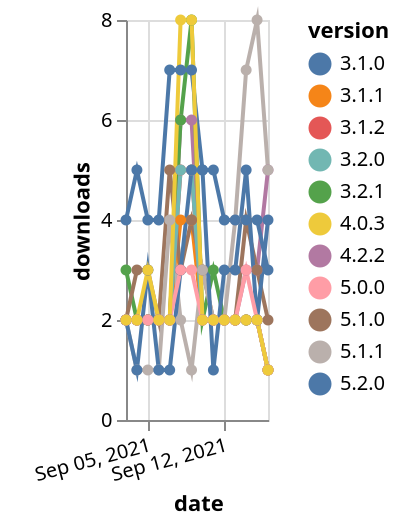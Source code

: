 {"$schema": "https://vega.github.io/schema/vega-lite/v5.json", "description": "A simple bar chart with embedded data.", "data": {"values": [{"date": "2021-09-03", "total": 3576, "delta": 2, "version": "4.2.2"}, {"date": "2021-09-04", "total": 3578, "delta": 2, "version": "4.2.2"}, {"date": "2021-09-05", "total": 3580, "delta": 2, "version": "4.2.2"}, {"date": "2021-09-06", "total": 3582, "delta": 2, "version": "4.2.2"}, {"date": "2021-09-07", "total": 3584, "delta": 2, "version": "4.2.2"}, {"date": "2021-09-08", "total": 3590, "delta": 6, "version": "4.2.2"}, {"date": "2021-09-09", "total": 3596, "delta": 6, "version": "4.2.2"}, {"date": "2021-09-10", "total": 3598, "delta": 2, "version": "4.2.2"}, {"date": "2021-09-11", "total": 3600, "delta": 2, "version": "4.2.2"}, {"date": "2021-09-12", "total": 3602, "delta": 2, "version": "4.2.2"}, {"date": "2021-09-13", "total": 3604, "delta": 2, "version": "4.2.2"}, {"date": "2021-09-14", "total": 3607, "delta": 3, "version": "4.2.2"}, {"date": "2021-09-15", "total": 3610, "delta": 3, "version": "4.2.2"}, {"date": "2021-09-16", "total": 3615, "delta": 5, "version": "4.2.2"}, {"date": "2021-09-03", "total": 4396, "delta": 3, "version": "3.2.1"}, {"date": "2021-09-04", "total": 4398, "delta": 2, "version": "3.2.1"}, {"date": "2021-09-05", "total": 4400, "delta": 2, "version": "3.2.1"}, {"date": "2021-09-06", "total": 4402, "delta": 2, "version": "3.2.1"}, {"date": "2021-09-07", "total": 4404, "delta": 2, "version": "3.2.1"}, {"date": "2021-09-08", "total": 4410, "delta": 6, "version": "3.2.1"}, {"date": "2021-09-09", "total": 4418, "delta": 8, "version": "3.2.1"}, {"date": "2021-09-10", "total": 4420, "delta": 2, "version": "3.2.1"}, {"date": "2021-09-11", "total": 4423, "delta": 3, "version": "3.2.1"}, {"date": "2021-09-12", "total": 4425, "delta": 2, "version": "3.2.1"}, {"date": "2021-09-13", "total": 4427, "delta": 2, "version": "3.2.1"}, {"date": "2021-09-14", "total": 4429, "delta": 2, "version": "3.2.1"}, {"date": "2021-09-15", "total": 4431, "delta": 2, "version": "3.2.1"}, {"date": "2021-09-16", "total": 4432, "delta": 1, "version": "3.2.1"}, {"date": "2021-09-03", "total": 4747, "delta": 2, "version": "3.1.1"}, {"date": "2021-09-04", "total": 4749, "delta": 2, "version": "3.1.1"}, {"date": "2021-09-05", "total": 4751, "delta": 2, "version": "3.1.1"}, {"date": "2021-09-06", "total": 4753, "delta": 2, "version": "3.1.1"}, {"date": "2021-09-07", "total": 4755, "delta": 2, "version": "3.1.1"}, {"date": "2021-09-08", "total": 4759, "delta": 4, "version": "3.1.1"}, {"date": "2021-09-09", "total": 4763, "delta": 4, "version": "3.1.1"}, {"date": "2021-09-10", "total": 4765, "delta": 2, "version": "3.1.1"}, {"date": "2021-09-11", "total": 4767, "delta": 2, "version": "3.1.1"}, {"date": "2021-09-12", "total": 4769, "delta": 2, "version": "3.1.1"}, {"date": "2021-09-13", "total": 4771, "delta": 2, "version": "3.1.1"}, {"date": "2021-09-14", "total": 4773, "delta": 2, "version": "3.1.1"}, {"date": "2021-09-15", "total": 4775, "delta": 2, "version": "3.1.1"}, {"date": "2021-09-16", "total": 4776, "delta": 1, "version": "3.1.1"}, {"date": "2021-09-03", "total": 2457, "delta": 2, "version": "5.1.0"}, {"date": "2021-09-04", "total": 2460, "delta": 3, "version": "5.1.0"}, {"date": "2021-09-05", "total": 2463, "delta": 3, "version": "5.1.0"}, {"date": "2021-09-06", "total": 2465, "delta": 2, "version": "5.1.0"}, {"date": "2021-09-07", "total": 2470, "delta": 5, "version": "5.1.0"}, {"date": "2021-09-08", "total": 2473, "delta": 3, "version": "5.1.0"}, {"date": "2021-09-09", "total": 2477, "delta": 4, "version": "5.1.0"}, {"date": "2021-09-10", "total": 2480, "delta": 3, "version": "5.1.0"}, {"date": "2021-09-11", "total": 2482, "delta": 2, "version": "5.1.0"}, {"date": "2021-09-12", "total": 2484, "delta": 2, "version": "5.1.0"}, {"date": "2021-09-13", "total": 2486, "delta": 2, "version": "5.1.0"}, {"date": "2021-09-14", "total": 2490, "delta": 4, "version": "5.1.0"}, {"date": "2021-09-15", "total": 2493, "delta": 3, "version": "5.1.0"}, {"date": "2021-09-16", "total": 2495, "delta": 2, "version": "5.1.0"}, {"date": "2021-09-03", "total": 875, "delta": 2, "version": "5.1.1"}, {"date": "2021-09-04", "total": 876, "delta": 1, "version": "5.1.1"}, {"date": "2021-09-05", "total": 877, "delta": 1, "version": "5.1.1"}, {"date": "2021-09-06", "total": 878, "delta": 1, "version": "5.1.1"}, {"date": "2021-09-07", "total": 882, "delta": 4, "version": "5.1.1"}, {"date": "2021-09-08", "total": 884, "delta": 2, "version": "5.1.1"}, {"date": "2021-09-09", "total": 885, "delta": 1, "version": "5.1.1"}, {"date": "2021-09-10", "total": 888, "delta": 3, "version": "5.1.1"}, {"date": "2021-09-11", "total": 890, "delta": 2, "version": "5.1.1"}, {"date": "2021-09-12", "total": 892, "delta": 2, "version": "5.1.1"}, {"date": "2021-09-13", "total": 896, "delta": 4, "version": "5.1.1"}, {"date": "2021-09-14", "total": 903, "delta": 7, "version": "5.1.1"}, {"date": "2021-09-15", "total": 911, "delta": 8, "version": "5.1.1"}, {"date": "2021-09-16", "total": 916, "delta": 5, "version": "5.1.1"}, {"date": "2021-09-03", "total": 3027, "delta": 2, "version": "3.1.2"}, {"date": "2021-09-04", "total": 3029, "delta": 2, "version": "3.1.2"}, {"date": "2021-09-05", "total": 3031, "delta": 2, "version": "3.1.2"}, {"date": "2021-09-06", "total": 3033, "delta": 2, "version": "3.1.2"}, {"date": "2021-09-07", "total": 3035, "delta": 2, "version": "3.1.2"}, {"date": "2021-09-08", "total": 3040, "delta": 5, "version": "3.1.2"}, {"date": "2021-09-09", "total": 3045, "delta": 5, "version": "3.1.2"}, {"date": "2021-09-10", "total": 3047, "delta": 2, "version": "3.1.2"}, {"date": "2021-09-11", "total": 3049, "delta": 2, "version": "3.1.2"}, {"date": "2021-09-12", "total": 3051, "delta": 2, "version": "3.1.2"}, {"date": "2021-09-13", "total": 3053, "delta": 2, "version": "3.1.2"}, {"date": "2021-09-14", "total": 3055, "delta": 2, "version": "3.1.2"}, {"date": "2021-09-15", "total": 3057, "delta": 2, "version": "3.1.2"}, {"date": "2021-09-16", "total": 3058, "delta": 1, "version": "3.1.2"}, {"date": "2021-09-03", "total": 3088, "delta": 2, "version": "3.2.0"}, {"date": "2021-09-04", "total": 3090, "delta": 2, "version": "3.2.0"}, {"date": "2021-09-05", "total": 3092, "delta": 2, "version": "3.2.0"}, {"date": "2021-09-06", "total": 3094, "delta": 2, "version": "3.2.0"}, {"date": "2021-09-07", "total": 3096, "delta": 2, "version": "3.2.0"}, {"date": "2021-09-08", "total": 3101, "delta": 5, "version": "3.2.0"}, {"date": "2021-09-09", "total": 3106, "delta": 5, "version": "3.2.0"}, {"date": "2021-09-10", "total": 3108, "delta": 2, "version": "3.2.0"}, {"date": "2021-09-11", "total": 3110, "delta": 2, "version": "3.2.0"}, {"date": "2021-09-12", "total": 3112, "delta": 2, "version": "3.2.0"}, {"date": "2021-09-13", "total": 3114, "delta": 2, "version": "3.2.0"}, {"date": "2021-09-14", "total": 3116, "delta": 2, "version": "3.2.0"}, {"date": "2021-09-15", "total": 3118, "delta": 2, "version": "3.2.0"}, {"date": "2021-09-16", "total": 3119, "delta": 1, "version": "3.2.0"}, {"date": "2021-09-03", "total": 5853, "delta": 4, "version": "3.1.0"}, {"date": "2021-09-04", "total": 5858, "delta": 5, "version": "3.1.0"}, {"date": "2021-09-05", "total": 5862, "delta": 4, "version": "3.1.0"}, {"date": "2021-09-06", "total": 5866, "delta": 4, "version": "3.1.0"}, {"date": "2021-09-07", "total": 5873, "delta": 7, "version": "3.1.0"}, {"date": "2021-09-08", "total": 5880, "delta": 7, "version": "3.1.0"}, {"date": "2021-09-09", "total": 5887, "delta": 7, "version": "3.1.0"}, {"date": "2021-09-10", "total": 5892, "delta": 5, "version": "3.1.0"}, {"date": "2021-09-11", "total": 5897, "delta": 5, "version": "3.1.0"}, {"date": "2021-09-12", "total": 5901, "delta": 4, "version": "3.1.0"}, {"date": "2021-09-13", "total": 5905, "delta": 4, "version": "3.1.0"}, {"date": "2021-09-14", "total": 5909, "delta": 4, "version": "3.1.0"}, {"date": "2021-09-15", "total": 5913, "delta": 4, "version": "3.1.0"}, {"date": "2021-09-16", "total": 5916, "delta": 3, "version": "3.1.0"}, {"date": "2021-09-03", "total": 333, "delta": 2, "version": "5.2.0"}, {"date": "2021-09-04", "total": 334, "delta": 1, "version": "5.2.0"}, {"date": "2021-09-05", "total": 337, "delta": 3, "version": "5.2.0"}, {"date": "2021-09-06", "total": 338, "delta": 1, "version": "5.2.0"}, {"date": "2021-09-07", "total": 339, "delta": 1, "version": "5.2.0"}, {"date": "2021-09-08", "total": 342, "delta": 3, "version": "5.2.0"}, {"date": "2021-09-09", "total": 347, "delta": 5, "version": "5.2.0"}, {"date": "2021-09-10", "total": 352, "delta": 5, "version": "5.2.0"}, {"date": "2021-09-11", "total": 353, "delta": 1, "version": "5.2.0"}, {"date": "2021-09-12", "total": 356, "delta": 3, "version": "5.2.0"}, {"date": "2021-09-13", "total": 359, "delta": 3, "version": "5.2.0"}, {"date": "2021-09-14", "total": 364, "delta": 5, "version": "5.2.0"}, {"date": "2021-09-15", "total": 366, "delta": 2, "version": "5.2.0"}, {"date": "2021-09-16", "total": 370, "delta": 4, "version": "5.2.0"}, {"date": "2021-09-03", "total": 1812, "delta": 2, "version": "5.0.0"}, {"date": "2021-09-04", "total": 1814, "delta": 2, "version": "5.0.0"}, {"date": "2021-09-05", "total": 1816, "delta": 2, "version": "5.0.0"}, {"date": "2021-09-06", "total": 1818, "delta": 2, "version": "5.0.0"}, {"date": "2021-09-07", "total": 1820, "delta": 2, "version": "5.0.0"}, {"date": "2021-09-08", "total": 1823, "delta": 3, "version": "5.0.0"}, {"date": "2021-09-09", "total": 1826, "delta": 3, "version": "5.0.0"}, {"date": "2021-09-10", "total": 1828, "delta": 2, "version": "5.0.0"}, {"date": "2021-09-11", "total": 1830, "delta": 2, "version": "5.0.0"}, {"date": "2021-09-12", "total": 1832, "delta": 2, "version": "5.0.0"}, {"date": "2021-09-13", "total": 1834, "delta": 2, "version": "5.0.0"}, {"date": "2021-09-14", "total": 1837, "delta": 3, "version": "5.0.0"}, {"date": "2021-09-15", "total": 1839, "delta": 2, "version": "5.0.0"}, {"date": "2021-09-16", "total": 1840, "delta": 1, "version": "5.0.0"}, {"date": "2021-09-03", "total": 3808, "delta": 2, "version": "4.0.3"}, {"date": "2021-09-04", "total": 3810, "delta": 2, "version": "4.0.3"}, {"date": "2021-09-05", "total": 3813, "delta": 3, "version": "4.0.3"}, {"date": "2021-09-06", "total": 3815, "delta": 2, "version": "4.0.3"}, {"date": "2021-09-07", "total": 3817, "delta": 2, "version": "4.0.3"}, {"date": "2021-09-08", "total": 3825, "delta": 8, "version": "4.0.3"}, {"date": "2021-09-09", "total": 3833, "delta": 8, "version": "4.0.3"}, {"date": "2021-09-10", "total": 3835, "delta": 2, "version": "4.0.3"}, {"date": "2021-09-11", "total": 3837, "delta": 2, "version": "4.0.3"}, {"date": "2021-09-12", "total": 3839, "delta": 2, "version": "4.0.3"}, {"date": "2021-09-13", "total": 3841, "delta": 2, "version": "4.0.3"}, {"date": "2021-09-14", "total": 3843, "delta": 2, "version": "4.0.3"}, {"date": "2021-09-15", "total": 3845, "delta": 2, "version": "4.0.3"}, {"date": "2021-09-16", "total": 3846, "delta": 1, "version": "4.0.3"}]}, "width": "container", "mark": {"type": "line", "point": {"filled": true}}, "encoding": {"x": {"field": "date", "type": "temporal", "timeUnit": "yearmonthdate", "title": "date", "axis": {"labelAngle": -15}}, "y": {"field": "delta", "type": "quantitative", "title": "downloads"}, "color": {"field": "version", "type": "nominal"}, "tooltip": {"field": "delta"}}}